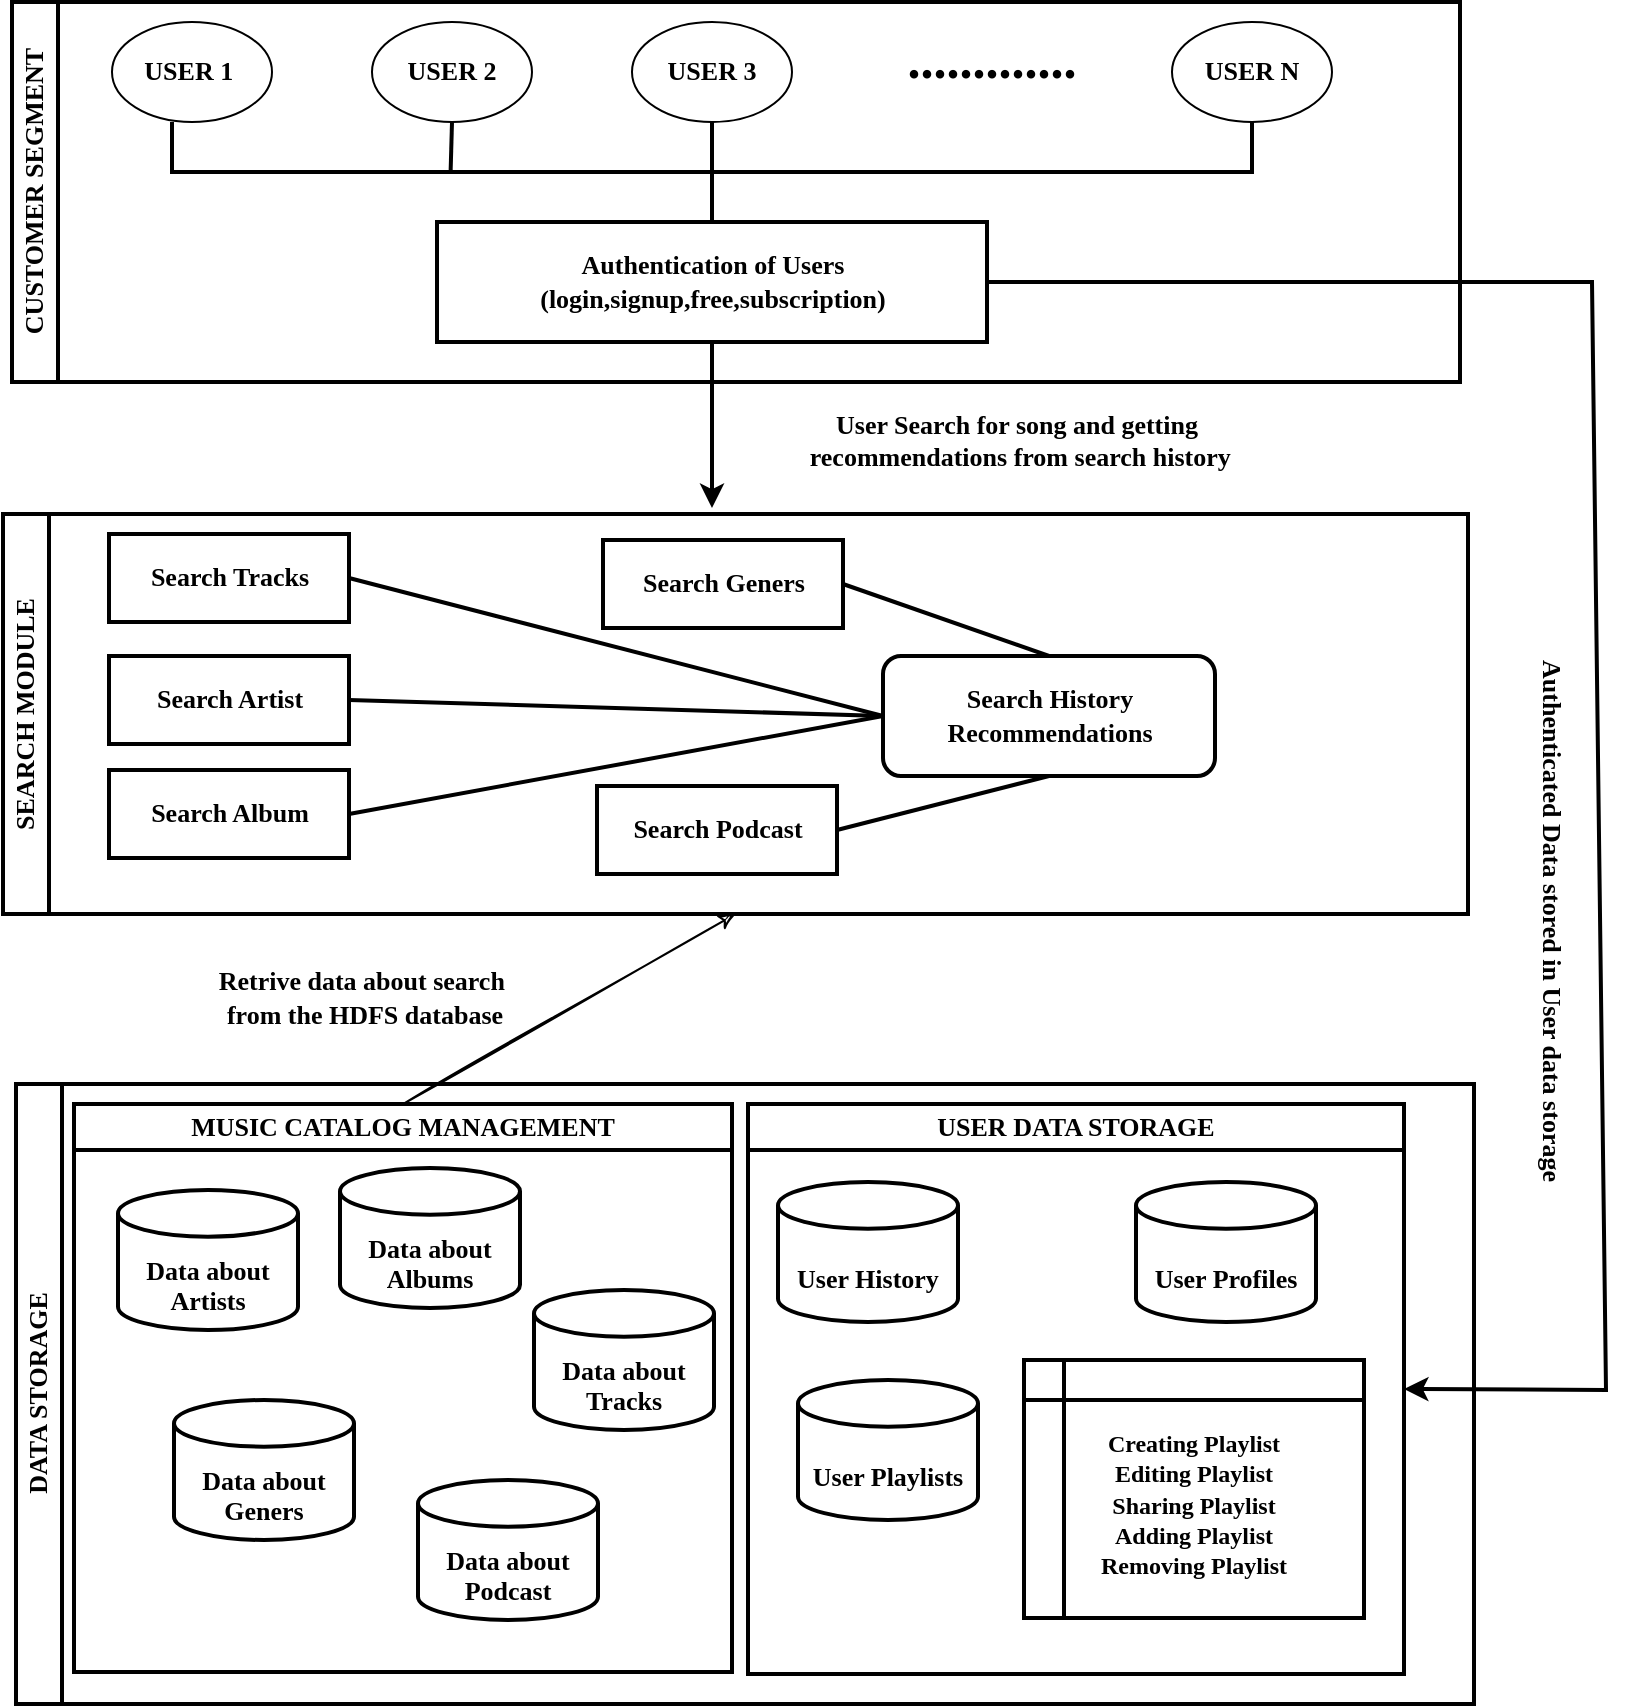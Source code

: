 <mxfile version="24.2.5" type="github">
  <diagram name="Page-1" id="ExRqaCatt30p1IcdAsLQ">
    <mxGraphModel dx="1290" dy="1622" grid="0" gridSize="10" guides="1" tooltips="1" connect="1" arrows="1" fold="1" page="1" pageScale="1" pageWidth="850" pageHeight="1100" math="0" shadow="0">
      <root>
        <mxCell id="0" />
        <mxCell id="1" parent="0" />
        <mxCell id="Uaap2v4NIkA0buS0Eumb-3" value="&lt;font style=&quot;font-size: 13px;&quot; face=&quot;Verdana&quot;&gt;&lt;b&gt;USER 1&amp;nbsp;&lt;/b&gt;&lt;/font&gt;" style="ellipse;whiteSpace=wrap;html=1;hachureGap=4;fontFamily=Architects Daughter;fontSource=https%3A%2F%2Ffonts.googleapis.com%2Fcss%3Ffamily%3DArchitects%2BDaughter;" parent="1" vertex="1">
          <mxGeometry x="60" y="10" width="80" height="50" as="geometry" />
        </mxCell>
        <mxCell id="Uaap2v4NIkA0buS0Eumb-4" value="&lt;b style=&quot;font-family: Verdana; font-size: 13px;&quot;&gt;USER 3&lt;/b&gt;" style="ellipse;whiteSpace=wrap;html=1;hachureGap=4;fontFamily=Architects Daughter;fontSource=https%3A%2F%2Ffonts.googleapis.com%2Fcss%3Ffamily%3DArchitects%2BDaughter;" parent="1" vertex="1">
          <mxGeometry x="320" y="10" width="80" height="50" as="geometry" />
        </mxCell>
        <mxCell id="Uaap2v4NIkA0buS0Eumb-5" value="&lt;b style=&quot;font-family: Verdana; font-size: 13px;&quot;&gt;USER 2&lt;/b&gt;" style="ellipse;whiteSpace=wrap;html=1;hachureGap=4;fontFamily=Architects Daughter;fontSource=https%3A%2F%2Ffonts.googleapis.com%2Fcss%3Ffamily%3DArchitects%2BDaughter;" parent="1" vertex="1">
          <mxGeometry x="190" y="10" width="80" height="50" as="geometry" />
        </mxCell>
        <mxCell id="Uaap2v4NIkA0buS0Eumb-6" value="&lt;font face=&quot;Verdana&quot; style=&quot;font-size: 38px;&quot;&gt;&lt;b style=&quot;font-size: 26px;&quot;&gt;.............&lt;/b&gt;&lt;/font&gt;" style="text;html=1;align=center;verticalAlign=middle;whiteSpace=wrap;rounded=0;fontFamily=Architects Daughter;fontSource=https%3A%2F%2Ffonts.googleapis.com%2Fcss%3Ffamily%3DArchitects%2BDaughter;" parent="1" vertex="1">
          <mxGeometry x="470" y="10" width="60" height="30" as="geometry" />
        </mxCell>
        <mxCell id="Uaap2v4NIkA0buS0Eumb-9" value="&lt;b style=&quot;font-family: Verdana; font-size: 13px;&quot;&gt;USER N&lt;/b&gt;" style="ellipse;whiteSpace=wrap;html=1;hachureGap=4;fontFamily=Architects Daughter;fontSource=https%3A%2F%2Ffonts.googleapis.com%2Fcss%3Ffamily%3DArchitects%2BDaughter;" parent="1" vertex="1">
          <mxGeometry x="590" y="10" width="80" height="50" as="geometry" />
        </mxCell>
        <mxCell id="Uaap2v4NIkA0buS0Eumb-10" value="" style="strokeWidth=2;html=1;shape=mxgraph.flowchart.annotation_2;align=left;labelPosition=right;pointerEvents=1;hachureGap=4;fontFamily=Architects Daughter;fontSource=https%3A%2F%2Ffonts.googleapis.com%2Fcss%3Ffamily%3DArchitects%2BDaughter;direction=north;" parent="1" vertex="1">
          <mxGeometry x="90" y="60" width="540" height="50" as="geometry" />
        </mxCell>
        <mxCell id="Uaap2v4NIkA0buS0Eumb-11" value="" style="endArrow=none;html=1;rounded=0;hachureGap=4;fontFamily=Architects Daughter;fontSource=https%3A%2F%2Ffonts.googleapis.com%2Fcss%3Ffamily%3DArchitects%2BDaughter;exitX=0.5;exitY=1;exitDx=0;exitDy=0;entryX=0.512;entryY=0.258;entryDx=0;entryDy=0;entryPerimeter=0;strokeWidth=2;fontStyle=1" parent="1" source="Uaap2v4NIkA0buS0Eumb-5" target="Uaap2v4NIkA0buS0Eumb-10" edge="1">
          <mxGeometry width="50" height="50" relative="1" as="geometry">
            <mxPoint x="350" y="230" as="sourcePoint" />
            <mxPoint x="250" y="190" as="targetPoint" />
          </mxGeometry>
        </mxCell>
        <mxCell id="Uaap2v4NIkA0buS0Eumb-12" value="" style="endArrow=none;html=1;rounded=0;hachureGap=4;fontFamily=Architects Daughter;fontSource=https%3A%2F%2Ffonts.googleapis.com%2Fcss%3Ffamily%3DArchitects%2BDaughter;exitX=1;exitY=0.5;exitDx=0;exitDy=0;exitPerimeter=0;strokeWidth=2;" parent="1" source="Uaap2v4NIkA0buS0Eumb-10" edge="1">
          <mxGeometry width="50" height="50" relative="1" as="geometry">
            <mxPoint x="350" y="230" as="sourcePoint" />
            <mxPoint x="360" y="90" as="targetPoint" />
          </mxGeometry>
        </mxCell>
        <mxCell id="Uaap2v4NIkA0buS0Eumb-14" value="&lt;font style=&quot;font-size: 13px;&quot; face=&quot;Verdana&quot;&gt;&lt;b&gt;Authentication of Users&lt;/b&gt;&lt;/font&gt;&lt;div&gt;&lt;font style=&quot;font-size: 13px;&quot; face=&quot;Verdana&quot;&gt;&lt;b&gt;(login,signup,free,subscription)&lt;/b&gt;&lt;/font&gt;&lt;/div&gt;" style="rounded=0;whiteSpace=wrap;html=1;hachureGap=4;fontFamily=Architects Daughter;fontSource=https%3A%2F%2Ffonts.googleapis.com%2Fcss%3Ffamily%3DArchitects%2BDaughter;strokeWidth=2;" parent="1" vertex="1">
          <mxGeometry x="222.5" y="110" width="275" height="60" as="geometry" />
        </mxCell>
        <mxCell id="Uaap2v4NIkA0buS0Eumb-15" value="&lt;font style=&quot;font-size: 13px;&quot; face=&quot;Verdana&quot;&gt;CUSTOMER SEGMENT&lt;/font&gt;" style="swimlane;horizontal=0;whiteSpace=wrap;html=1;hachureGap=4;fontFamily=Architects Daughter;fontSource=https%3A%2F%2Ffonts.googleapis.com%2Fcss%3Ffamily%3DArchitects%2BDaughter;strokeWidth=2;" parent="1" vertex="1">
          <mxGeometry x="10" width="724" height="190" as="geometry" />
        </mxCell>
        <mxCell id="BjsdtnPxicf5f_ivqrXc-6" value="&lt;font style=&quot;font-size: 13px;&quot; face=&quot;Verdana&quot;&gt;DATA STORAGE&lt;/font&gt;" style="swimlane;horizontal=0;whiteSpace=wrap;html=1;hachureGap=4;fontFamily=Architects Daughter;fontSource=https%3A%2F%2Ffonts.googleapis.com%2Fcss%3Ffamily%3DArchitects%2BDaughter;strokeWidth=2;" parent="1" vertex="1">
          <mxGeometry x="12" y="541" width="729" height="310" as="geometry" />
        </mxCell>
        <mxCell id="K-uQwObdjU8W2JQbkdcM-1" value="&lt;span style=&quot;font-family: Verdana; font-size: 13px;&quot;&gt;MUSIC CATALOG MANAGEMENT&lt;/span&gt;" style="swimlane;whiteSpace=wrap;html=1;hachureGap=4;fontFamily=Architects Daughter;fontSource=https%3A%2F%2Ffonts.googleapis.com%2Fcss%3Ffamily%3DArchitects%2BDaughter;strokeWidth=2;" vertex="1" parent="BjsdtnPxicf5f_ivqrXc-6">
          <mxGeometry x="29" y="10" width="329" height="284" as="geometry" />
        </mxCell>
        <mxCell id="K-uQwObdjU8W2JQbkdcM-2" value="&lt;p style=&quot;line-height: 110%;&quot;&gt;&lt;font size=&quot;1&quot; face=&quot;Verdana&quot;&gt;&lt;b style=&quot;font-size: 13px;&quot;&gt;&lt;br&gt;&lt;/b&gt;&lt;/font&gt;&lt;/p&gt;&lt;p style=&quot;line-height: 110%;&quot;&gt;&lt;font size=&quot;1&quot; face=&quot;Verdana&quot;&gt;&lt;b style=&quot;font-size: 13px;&quot;&gt;Data about Podcast&lt;/b&gt;&lt;/font&gt;&lt;/p&gt;" style="strokeWidth=2;html=1;shape=mxgraph.flowchart.database;whiteSpace=wrap;hachureGap=4;fontFamily=Architects Daughter;fontSource=https%3A%2F%2Ffonts.googleapis.com%2Fcss%3Ffamily%3DArchitects%2BDaughter;" vertex="1" parent="K-uQwObdjU8W2JQbkdcM-1">
          <mxGeometry x="172" y="188" width="90" height="70" as="geometry" />
        </mxCell>
        <mxCell id="K-uQwObdjU8W2JQbkdcM-3" value="&lt;p style=&quot;line-height: 110%;&quot;&gt;&lt;font size=&quot;1&quot; face=&quot;Verdana&quot;&gt;&lt;b style=&quot;font-size: 13px;&quot;&gt;&lt;br&gt;&lt;/b&gt;&lt;/font&gt;&lt;/p&gt;&lt;p style=&quot;line-height: 110%;&quot;&gt;&lt;font size=&quot;1&quot; face=&quot;Verdana&quot;&gt;&lt;b style=&quot;font-size: 13px;&quot;&gt;Data about Tracks&lt;/b&gt;&lt;/font&gt;&lt;/p&gt;" style="strokeWidth=2;html=1;shape=mxgraph.flowchart.database;whiteSpace=wrap;hachureGap=4;fontFamily=Architects Daughter;fontSource=https%3A%2F%2Ffonts.googleapis.com%2Fcss%3Ffamily%3DArchitects%2BDaughter;" vertex="1" parent="K-uQwObdjU8W2JQbkdcM-1">
          <mxGeometry x="230" y="93" width="90" height="70" as="geometry" />
        </mxCell>
        <mxCell id="Uaap2v4NIkA0buS0Eumb-25" value="&lt;p style=&quot;line-height: 110%;&quot;&gt;&lt;font size=&quot;1&quot; face=&quot;Verdana&quot;&gt;&lt;b style=&quot;font-size: 13px;&quot;&gt;&lt;br&gt;&lt;/b&gt;&lt;/font&gt;&lt;/p&gt;&lt;p style=&quot;line-height: 110%;&quot;&gt;&lt;font size=&quot;1&quot; face=&quot;Verdana&quot;&gt;&lt;b style=&quot;font-size: 13px;&quot;&gt;Data about Geners&lt;/b&gt;&lt;/font&gt;&lt;/p&gt;" style="strokeWidth=2;html=1;shape=mxgraph.flowchart.database;whiteSpace=wrap;hachureGap=4;fontFamily=Architects Daughter;fontSource=https%3A%2F%2Ffonts.googleapis.com%2Fcss%3Ffamily%3DArchitects%2BDaughter;" parent="K-uQwObdjU8W2JQbkdcM-1" vertex="1">
          <mxGeometry x="50" y="148" width="90" height="70" as="geometry" />
        </mxCell>
        <mxCell id="Uaap2v4NIkA0buS0Eumb-23" value="&lt;p style=&quot;line-height: 110%;&quot;&gt;&lt;font size=&quot;1&quot; face=&quot;Verdana&quot;&gt;&lt;b style=&quot;font-size: 13px;&quot;&gt;&lt;br&gt;&lt;/b&gt;&lt;/font&gt;&lt;/p&gt;&lt;p style=&quot;line-height: 110%;&quot;&gt;&lt;font size=&quot;1&quot; face=&quot;Verdana&quot;&gt;&lt;b style=&quot;font-size: 13px;&quot;&gt;Data about Albums&lt;/b&gt;&lt;/font&gt;&lt;/p&gt;" style="strokeWidth=2;html=1;shape=mxgraph.flowchart.database;whiteSpace=wrap;hachureGap=4;fontFamily=Architects Daughter;fontSource=https%3A%2F%2Ffonts.googleapis.com%2Fcss%3Ffamily%3DArchitects%2BDaughter;" parent="K-uQwObdjU8W2JQbkdcM-1" vertex="1">
          <mxGeometry x="133" y="32" width="90" height="70" as="geometry" />
        </mxCell>
        <mxCell id="Uaap2v4NIkA0buS0Eumb-17" value="&lt;p style=&quot;line-height: 110%;&quot;&gt;&lt;font size=&quot;1&quot; face=&quot;Verdana&quot;&gt;&lt;b style=&quot;font-size: 13px;&quot;&gt;&lt;br&gt;&lt;/b&gt;&lt;/font&gt;&lt;/p&gt;&lt;p style=&quot;line-height: 110%;&quot;&gt;&lt;font size=&quot;1&quot; face=&quot;Verdana&quot;&gt;&lt;b style=&quot;font-size: 13px;&quot;&gt;Data about Artists&lt;/b&gt;&lt;/font&gt;&lt;/p&gt;" style="strokeWidth=2;html=1;shape=mxgraph.flowchart.database;whiteSpace=wrap;hachureGap=4;fontFamily=Architects Daughter;fontSource=https%3A%2F%2Ffonts.googleapis.com%2Fcss%3Ffamily%3DArchitects%2BDaughter;" parent="K-uQwObdjU8W2JQbkdcM-1" vertex="1">
          <mxGeometry x="22" y="43" width="90" height="70" as="geometry" />
        </mxCell>
        <mxCell id="K-uQwObdjU8W2JQbkdcM-4" value="&lt;span style=&quot;font-family: Verdana; font-size: 13px;&quot;&gt;USER DATA STORAGE&lt;/span&gt;" style="swimlane;whiteSpace=wrap;html=1;hachureGap=4;fontFamily=Architects Daughter;fontSource=https%3A%2F%2Ffonts.googleapis.com%2Fcss%3Ffamily%3DArchitects%2BDaughter;startSize=23;strokeWidth=2;" vertex="1" parent="BjsdtnPxicf5f_ivqrXc-6">
          <mxGeometry x="366" y="10" width="328" height="285" as="geometry" />
        </mxCell>
        <mxCell id="BjsdtnPxicf5f_ivqrXc-4" value="&lt;p style=&quot;line-height: 110%;&quot;&gt;&lt;font size=&quot;1&quot; face=&quot;Verdana&quot;&gt;&lt;b style=&quot;font-size: 13px;&quot;&gt;&lt;br&gt;&lt;/b&gt;&lt;/font&gt;&lt;/p&gt;&lt;p style=&quot;line-height: 110%;&quot;&gt;&lt;font face=&quot;Verdana&quot;&gt;&lt;span style=&quot;font-size: 13px;&quot;&gt;&lt;b&gt;User History&lt;/b&gt;&lt;/span&gt;&lt;/font&gt;&lt;/p&gt;" style="strokeWidth=2;html=1;shape=mxgraph.flowchart.database;whiteSpace=wrap;hachureGap=4;fontFamily=Architects Daughter;fontSource=https%3A%2F%2Ffonts.googleapis.com%2Fcss%3Ffamily%3DArchitects%2BDaughter;" parent="K-uQwObdjU8W2JQbkdcM-4" vertex="1">
          <mxGeometry x="15" y="39" width="90" height="70" as="geometry" />
        </mxCell>
        <mxCell id="BjsdtnPxicf5f_ivqrXc-2" value="&lt;p style=&quot;line-height: 110%;&quot;&gt;&lt;font size=&quot;1&quot; face=&quot;Verdana&quot;&gt;&lt;b style=&quot;font-size: 13px;&quot;&gt;&lt;br&gt;&lt;/b&gt;&lt;/font&gt;&lt;/p&gt;&lt;p style=&quot;line-height: 110%;&quot;&gt;&lt;font face=&quot;Verdana&quot;&gt;&lt;span style=&quot;font-size: 13px;&quot;&gt;&lt;b&gt;User Profiles&lt;/b&gt;&lt;/span&gt;&lt;/font&gt;&lt;/p&gt;" style="strokeWidth=2;html=1;shape=mxgraph.flowchart.database;whiteSpace=wrap;hachureGap=4;fontFamily=Architects Daughter;fontSource=https%3A%2F%2Ffonts.googleapis.com%2Fcss%3Ffamily%3DArchitects%2BDaughter;" parent="K-uQwObdjU8W2JQbkdcM-4" vertex="1">
          <mxGeometry x="194" y="39" width="90" height="70" as="geometry" />
        </mxCell>
        <mxCell id="BjsdtnPxicf5f_ivqrXc-3" value="&lt;p style=&quot;line-height: 110%;&quot;&gt;&lt;font size=&quot;1&quot; face=&quot;Verdana&quot;&gt;&lt;b style=&quot;font-size: 13px;&quot;&gt;&lt;br&gt;&lt;/b&gt;&lt;/font&gt;&lt;/p&gt;&lt;p style=&quot;line-height: 110%;&quot;&gt;&lt;font face=&quot;Verdana&quot;&gt;&lt;span style=&quot;font-size: 13px;&quot;&gt;&lt;b&gt;User Playlists&lt;/b&gt;&lt;/span&gt;&lt;/font&gt;&lt;/p&gt;" style="strokeWidth=2;html=1;shape=mxgraph.flowchart.database;whiteSpace=wrap;hachureGap=4;fontFamily=Architects Daughter;fontSource=https%3A%2F%2Ffonts.googleapis.com%2Fcss%3Ffamily%3DArchitects%2BDaughter;" parent="K-uQwObdjU8W2JQbkdcM-4" vertex="1">
          <mxGeometry x="25" y="138" width="90" height="70" as="geometry" />
        </mxCell>
        <mxCell id="K-uQwObdjU8W2JQbkdcM-5" value="&lt;div&gt;&lt;font face=&quot;Verdana&quot;&gt;&lt;b&gt;&lt;br&gt;&lt;/b&gt;&lt;/font&gt;&lt;/div&gt;&lt;font face=&quot;Verdana&quot;&gt;&lt;b&gt;Creating Playlist&lt;/b&gt;&lt;/font&gt;&lt;div&gt;&lt;b style=&quot;font-family: Verdana;&quot;&gt;Editing Playlist&lt;/b&gt;&lt;font face=&quot;Verdana&quot;&gt;&lt;b&gt;&lt;br&gt;&lt;/b&gt;&lt;/font&gt;&lt;/div&gt;&lt;div&gt;&lt;b style=&quot;font-family: Verdana;&quot;&gt;Sharing Playlist&lt;/b&gt;&lt;b style=&quot;font-family: Verdana;&quot;&gt;&lt;br&gt;&lt;/b&gt;&lt;/div&gt;&lt;div&gt;&lt;b style=&quot;font-family: Verdana;&quot;&gt;Adding Playlist&lt;/b&gt;&lt;/div&gt;&lt;div&gt;&lt;font face=&quot;Verdana&quot;&gt;&lt;b&gt;Removing Playlist&lt;/b&gt;&lt;/font&gt;&lt;/div&gt;" style="shape=internalStorage;whiteSpace=wrap;html=1;backgroundOutline=1;hachureGap=4;fontFamily=Architects Daughter;fontSource=https%3A%2F%2Ffonts.googleapis.com%2Fcss%3Ffamily%3DArchitects%2BDaughter;strokeWidth=2;" vertex="1" parent="K-uQwObdjU8W2JQbkdcM-4">
          <mxGeometry x="138" y="128" width="170" height="129" as="geometry" />
        </mxCell>
        <mxCell id="K-uQwObdjU8W2JQbkdcM-6" value="&lt;font face=&quot;Verdana&quot;&gt;&lt;span style=&quot;font-size: 13px;&quot;&gt;SEARCH MODULE&lt;/span&gt;&lt;/font&gt;" style="swimlane;horizontal=0;whiteSpace=wrap;html=1;hachureGap=4;fontFamily=Architects Daughter;fontSource=https%3A%2F%2Ffonts.googleapis.com%2Fcss%3Ffamily%3DArchitects%2BDaughter;strokeWidth=2;" vertex="1" parent="1">
          <mxGeometry x="5.5" y="256" width="732.5" height="200" as="geometry" />
        </mxCell>
        <mxCell id="K-uQwObdjU8W2JQbkdcM-8" value="&lt;font size=&quot;1&quot; face=&quot;Verdana&quot;&gt;&lt;b style=&quot;font-size: 13px;&quot;&gt;Search Artist&lt;/b&gt;&lt;/font&gt;" style="rounded=0;whiteSpace=wrap;html=1;hachureGap=4;fontFamily=Architects Daughter;fontSource=https%3A%2F%2Ffonts.googleapis.com%2Fcss%3Ffamily%3DArchitects%2BDaughter;strokeWidth=2;" vertex="1" parent="K-uQwObdjU8W2JQbkdcM-6">
          <mxGeometry x="53" y="71" width="120" height="44" as="geometry" />
        </mxCell>
        <mxCell id="K-uQwObdjU8W2JQbkdcM-9" value="&lt;font size=&quot;1&quot; face=&quot;Verdana&quot;&gt;&lt;b style=&quot;font-size: 13px;&quot;&gt;Search Tracks&lt;/b&gt;&lt;/font&gt;" style="rounded=0;whiteSpace=wrap;html=1;hachureGap=4;fontFamily=Architects Daughter;fontSource=https%3A%2F%2Ffonts.googleapis.com%2Fcss%3Ffamily%3DArchitects%2BDaughter;strokeWidth=2;" vertex="1" parent="K-uQwObdjU8W2JQbkdcM-6">
          <mxGeometry x="53" y="10" width="120" height="44" as="geometry" />
        </mxCell>
        <mxCell id="K-uQwObdjU8W2JQbkdcM-10" value="&lt;font size=&quot;1&quot; face=&quot;Verdana&quot;&gt;&lt;b style=&quot;font-size: 13px;&quot;&gt;Search Geners&lt;/b&gt;&lt;/font&gt;" style="rounded=0;whiteSpace=wrap;html=1;hachureGap=4;fontFamily=Architects Daughter;fontSource=https%3A%2F%2Ffonts.googleapis.com%2Fcss%3Ffamily%3DArchitects%2BDaughter;strokeWidth=2;" vertex="1" parent="K-uQwObdjU8W2JQbkdcM-6">
          <mxGeometry x="300" y="13" width="120" height="44" as="geometry" />
        </mxCell>
        <mxCell id="K-uQwObdjU8W2JQbkdcM-11" value="&lt;font size=&quot;1&quot; face=&quot;Verdana&quot;&gt;&lt;b style=&quot;font-size: 13px;&quot;&gt;Search Podcast&lt;/b&gt;&lt;/font&gt;" style="rounded=0;whiteSpace=wrap;html=1;hachureGap=4;fontFamily=Architects Daughter;fontSource=https%3A%2F%2Ffonts.googleapis.com%2Fcss%3Ffamily%3DArchitects%2BDaughter;strokeWidth=2;" vertex="1" parent="K-uQwObdjU8W2JQbkdcM-6">
          <mxGeometry x="297" y="136" width="120" height="44" as="geometry" />
        </mxCell>
        <mxCell id="K-uQwObdjU8W2JQbkdcM-7" value="&lt;font size=&quot;1&quot; face=&quot;Verdana&quot;&gt;&lt;b style=&quot;font-size: 13px;&quot;&gt;Search Album&lt;/b&gt;&lt;/font&gt;" style="rounded=0;whiteSpace=wrap;html=1;hachureGap=4;fontFamily=Architects Daughter;fontSource=https%3A%2F%2Ffonts.googleapis.com%2Fcss%3Ffamily%3DArchitects%2BDaughter;strokeWidth=2;" vertex="1" parent="K-uQwObdjU8W2JQbkdcM-6">
          <mxGeometry x="53" y="128" width="120" height="44" as="geometry" />
        </mxCell>
        <mxCell id="K-uQwObdjU8W2JQbkdcM-12" value="&lt;font size=&quot;1&quot; face=&quot;Verdana&quot;&gt;&lt;b style=&quot;font-size: 13px;&quot;&gt;Search History Recommendations&lt;/b&gt;&lt;/font&gt;" style="rounded=1;whiteSpace=wrap;html=1;hachureGap=4;fontFamily=Architects Daughter;fontSource=https%3A%2F%2Ffonts.googleapis.com%2Fcss%3Ffamily%3DArchitects%2BDaughter;strokeWidth=2;" vertex="1" parent="K-uQwObdjU8W2JQbkdcM-6">
          <mxGeometry x="440" y="71" width="166" height="60" as="geometry" />
        </mxCell>
        <mxCell id="K-uQwObdjU8W2JQbkdcM-13" value="" style="endArrow=none;html=1;rounded=0;hachureGap=4;fontFamily=Architects Daughter;fontSource=https%3A%2F%2Ffonts.googleapis.com%2Fcss%3Ffamily%3DArchitects%2BDaughter;exitX=1;exitY=0.5;exitDx=0;exitDy=0;entryX=0;entryY=0.5;entryDx=0;entryDy=0;strokeWidth=2;endFill=0;" edge="1" parent="K-uQwObdjU8W2JQbkdcM-6" source="K-uQwObdjU8W2JQbkdcM-8" target="K-uQwObdjU8W2JQbkdcM-12">
          <mxGeometry width="50" height="50" relative="1" as="geometry">
            <mxPoint x="370" y="103" as="sourcePoint" />
            <mxPoint x="420" y="53" as="targetPoint" />
          </mxGeometry>
        </mxCell>
        <mxCell id="K-uQwObdjU8W2JQbkdcM-14" value="" style="endArrow=none;html=1;rounded=0;hachureGap=4;fontFamily=Architects Daughter;fontSource=https%3A%2F%2Ffonts.googleapis.com%2Fcss%3Ffamily%3DArchitects%2BDaughter;exitX=1;exitY=0.5;exitDx=0;exitDy=0;entryX=0;entryY=0.5;entryDx=0;entryDy=0;strokeWidth=2;endFill=0;" edge="1" parent="K-uQwObdjU8W2JQbkdcM-6" source="K-uQwObdjU8W2JQbkdcM-9" target="K-uQwObdjU8W2JQbkdcM-12">
          <mxGeometry width="50" height="50" relative="1" as="geometry">
            <mxPoint x="370" y="103" as="sourcePoint" />
            <mxPoint x="420" y="53" as="targetPoint" />
          </mxGeometry>
        </mxCell>
        <mxCell id="K-uQwObdjU8W2JQbkdcM-15" value="" style="endArrow=none;html=1;rounded=0;hachureGap=4;fontFamily=Architects Daughter;fontSource=https%3A%2F%2Ffonts.googleapis.com%2Fcss%3Ffamily%3DArchitects%2BDaughter;exitX=1;exitY=0.5;exitDx=0;exitDy=0;entryX=0;entryY=0.5;entryDx=0;entryDy=0;strokeWidth=2;endFill=0;" edge="1" parent="K-uQwObdjU8W2JQbkdcM-6" source="K-uQwObdjU8W2JQbkdcM-7" target="K-uQwObdjU8W2JQbkdcM-12">
          <mxGeometry width="50" height="50" relative="1" as="geometry">
            <mxPoint x="370" y="103" as="sourcePoint" />
            <mxPoint x="420" y="53" as="targetPoint" />
          </mxGeometry>
        </mxCell>
        <mxCell id="K-uQwObdjU8W2JQbkdcM-16" value="" style="endArrow=none;html=1;rounded=0;hachureGap=4;fontFamily=Architects Daughter;fontSource=https%3A%2F%2Ffonts.googleapis.com%2Fcss%3Ffamily%3DArchitects%2BDaughter;exitX=1;exitY=0.5;exitDx=0;exitDy=0;entryX=0.5;entryY=1;entryDx=0;entryDy=0;strokeWidth=2;" edge="1" parent="K-uQwObdjU8W2JQbkdcM-6" source="K-uQwObdjU8W2JQbkdcM-11" target="K-uQwObdjU8W2JQbkdcM-12">
          <mxGeometry width="50" height="50" relative="1" as="geometry">
            <mxPoint x="370" y="103" as="sourcePoint" />
            <mxPoint x="420" y="53" as="targetPoint" />
          </mxGeometry>
        </mxCell>
        <mxCell id="K-uQwObdjU8W2JQbkdcM-17" value="" style="endArrow=none;html=1;rounded=0;hachureGap=4;fontFamily=Architects Daughter;fontSource=https%3A%2F%2Ffonts.googleapis.com%2Fcss%3Ffamily%3DArchitects%2BDaughter;exitX=1;exitY=0.5;exitDx=0;exitDy=0;entryX=0.5;entryY=0;entryDx=0;entryDy=0;strokeWidth=2;" edge="1" parent="K-uQwObdjU8W2JQbkdcM-6" source="K-uQwObdjU8W2JQbkdcM-10" target="K-uQwObdjU8W2JQbkdcM-12">
          <mxGeometry width="50" height="50" relative="1" as="geometry">
            <mxPoint x="370" y="103" as="sourcePoint" />
            <mxPoint x="420" y="53" as="targetPoint" />
          </mxGeometry>
        </mxCell>
        <mxCell id="K-uQwObdjU8W2JQbkdcM-18" value="" style="endArrow=classic;html=1;rounded=0;hachureGap=4;fontFamily=Architects Daughter;fontSource=https%3A%2F%2Ffonts.googleapis.com%2Fcss%3Ffamily%3DArchitects%2BDaughter;exitX=0.5;exitY=1;exitDx=0;exitDy=0;strokeWidth=2;" edge="1" parent="1" source="Uaap2v4NIkA0buS0Eumb-14">
          <mxGeometry width="50" height="50" relative="1" as="geometry">
            <mxPoint x="381" y="293" as="sourcePoint" />
            <mxPoint x="360" y="253" as="targetPoint" />
          </mxGeometry>
        </mxCell>
        <mxCell id="K-uQwObdjU8W2JQbkdcM-19" value="&lt;b&gt;&lt;font style=&quot;font-size: 13px;&quot; face=&quot;Verdana&quot;&gt;User Search for song and getting&lt;/font&gt;&lt;/b&gt;&lt;div&gt;&lt;b&gt;&lt;font style=&quot;font-size: 13px;&quot; face=&quot;Verdana&quot;&gt;&amp;nbsp;recommendations from search history&lt;/font&gt;&lt;/b&gt;&lt;/div&gt;" style="edgeLabel;html=1;align=center;verticalAlign=middle;resizable=0;points=[];sketch=1;hachureGap=4;jiggle=2;curveFitting=1;fontFamily=Architects Daughter;fontSource=https%3A%2F%2Ffonts.googleapis.com%2Fcss%3Ffamily%3DArchitects%2BDaughter;" vertex="1" connectable="0" parent="K-uQwObdjU8W2JQbkdcM-18">
          <mxGeometry x="-0.07" y="-2" relative="1" as="geometry">
            <mxPoint x="154" y="10" as="offset" />
          </mxGeometry>
        </mxCell>
        <mxCell id="K-uQwObdjU8W2JQbkdcM-20" value="" style="endArrow=classic;html=1;rounded=0;sketch=1;hachureGap=4;jiggle=2;curveFitting=1;fontFamily=Architects Daughter;fontSource=https%3A%2F%2Ffonts.googleapis.com%2Fcss%3Ffamily%3DArchitects%2BDaughter;exitX=0.5;exitY=0;exitDx=0;exitDy=0;entryX=0.5;entryY=1;entryDx=0;entryDy=0;" edge="1" parent="1" source="K-uQwObdjU8W2JQbkdcM-1" target="K-uQwObdjU8W2JQbkdcM-6">
          <mxGeometry width="50" height="50" relative="1" as="geometry">
            <mxPoint x="381" y="591" as="sourcePoint" />
            <mxPoint x="431" y="541" as="targetPoint" />
          </mxGeometry>
        </mxCell>
        <mxCell id="K-uQwObdjU8W2JQbkdcM-21" value="&lt;font size=&quot;1&quot; face=&quot;Verdana&quot;&gt;&lt;b style=&quot;font-size: 13px;&quot;&gt;Retrive data about search&amp;nbsp;&lt;/b&gt;&lt;/font&gt;&lt;div&gt;&lt;font size=&quot;1&quot; face=&quot;Verdana&quot;&gt;&lt;b style=&quot;font-size: 13px;&quot;&gt;from the HDFS database&lt;/b&gt;&lt;/font&gt;&lt;/div&gt;" style="text;html=1;align=center;verticalAlign=middle;resizable=0;points=[];autosize=1;strokeColor=none;fillColor=none;fontFamily=Architects Daughter;fontSource=https%3A%2F%2Ffonts.googleapis.com%2Fcss%3Ffamily%3DArchitects%2BDaughter;" vertex="1" parent="1">
          <mxGeometry x="80" y="475" width="211" height="46" as="geometry" />
        </mxCell>
        <mxCell id="K-uQwObdjU8W2JQbkdcM-22" value="" style="endArrow=classic;html=1;rounded=0;hachureGap=4;fontFamily=Architects Daughter;fontSource=https%3A%2F%2Ffonts.googleapis.com%2Fcss%3Ffamily%3DArchitects%2BDaughter;exitX=1;exitY=0.5;exitDx=0;exitDy=0;entryX=1;entryY=0.5;entryDx=0;entryDy=0;strokeWidth=2;" edge="1" parent="1" source="Uaap2v4NIkA0buS0Eumb-14" target="K-uQwObdjU8W2JQbkdcM-4">
          <mxGeometry width="50" height="50" relative="1" as="geometry">
            <mxPoint x="381" y="389" as="sourcePoint" />
            <mxPoint x="794" y="170" as="targetPoint" />
            <Array as="points">
              <mxPoint x="800" y="140" />
              <mxPoint x="807" y="694" />
            </Array>
          </mxGeometry>
        </mxCell>
        <mxCell id="K-uQwObdjU8W2JQbkdcM-23" value="&lt;b&gt;&lt;font style=&quot;font-size: 13px;&quot; face=&quot;Verdana&quot;&gt;Authenticated Data&amp;nbsp;&lt;/font&gt;&lt;/b&gt;&lt;b&gt;&lt;font style=&quot;font-size: 13px;&quot; face=&quot;Verdana&quot;&gt;stored in User data storage&lt;/font&gt;&lt;/b&gt;" style="edgeLabel;html=1;align=center;verticalAlign=middle;resizable=0;points=[];sketch=1;hachureGap=4;jiggle=2;curveFitting=1;fontFamily=Architects Daughter;fontSource=https%3A%2F%2Ffonts.googleapis.com%2Fcss%3Ffamily%3DArchitects%2BDaughter;rotation=90;" vertex="1" connectable="0" parent="K-uQwObdjU8W2JQbkdcM-22">
          <mxGeometry x="0.043" y="-1" relative="1" as="geometry">
            <mxPoint x="-21" y="122" as="offset" />
          </mxGeometry>
        </mxCell>
      </root>
    </mxGraphModel>
  </diagram>
</mxfile>

